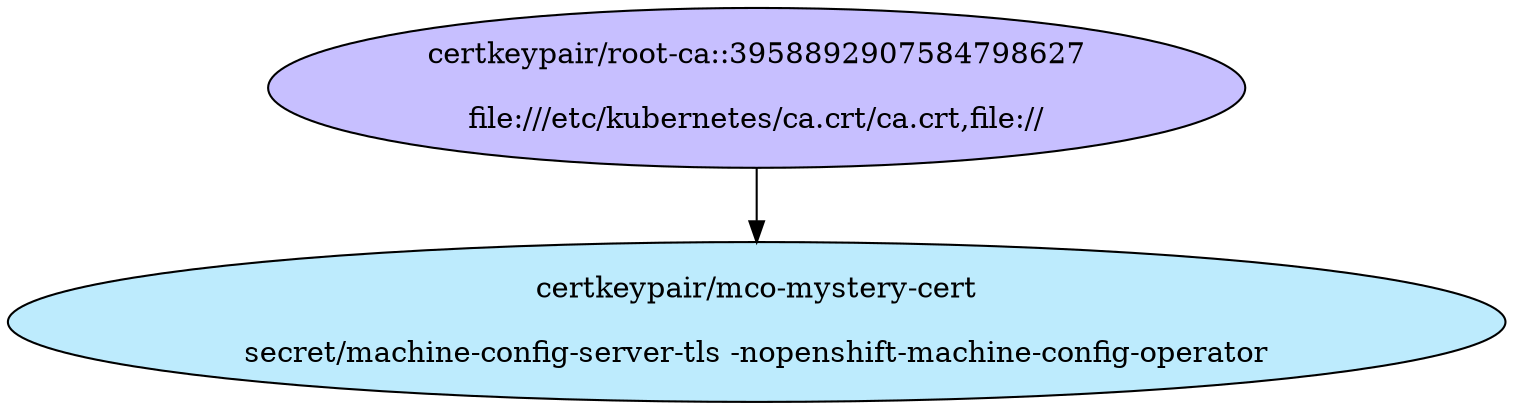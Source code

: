 digraph "Local Certificate" {
  // Node definitions.
  0 [
    label="certkeypair/root-ca::3958892907584798627\n\nfile:///etc/kubernetes/ca.crt/ca.crt,file://\n"
    style=filled
    fillcolor="#c7bfff"
  ];
  1 [
    label="certkeypair/mco-mystery-cert\n\nsecret/machine-config-server-tls -nopenshift-machine-config-operator\n"
    style=filled
    fillcolor="#bdebfd"
  ];

  // Edge definitions.
  0 -> 1;
}
